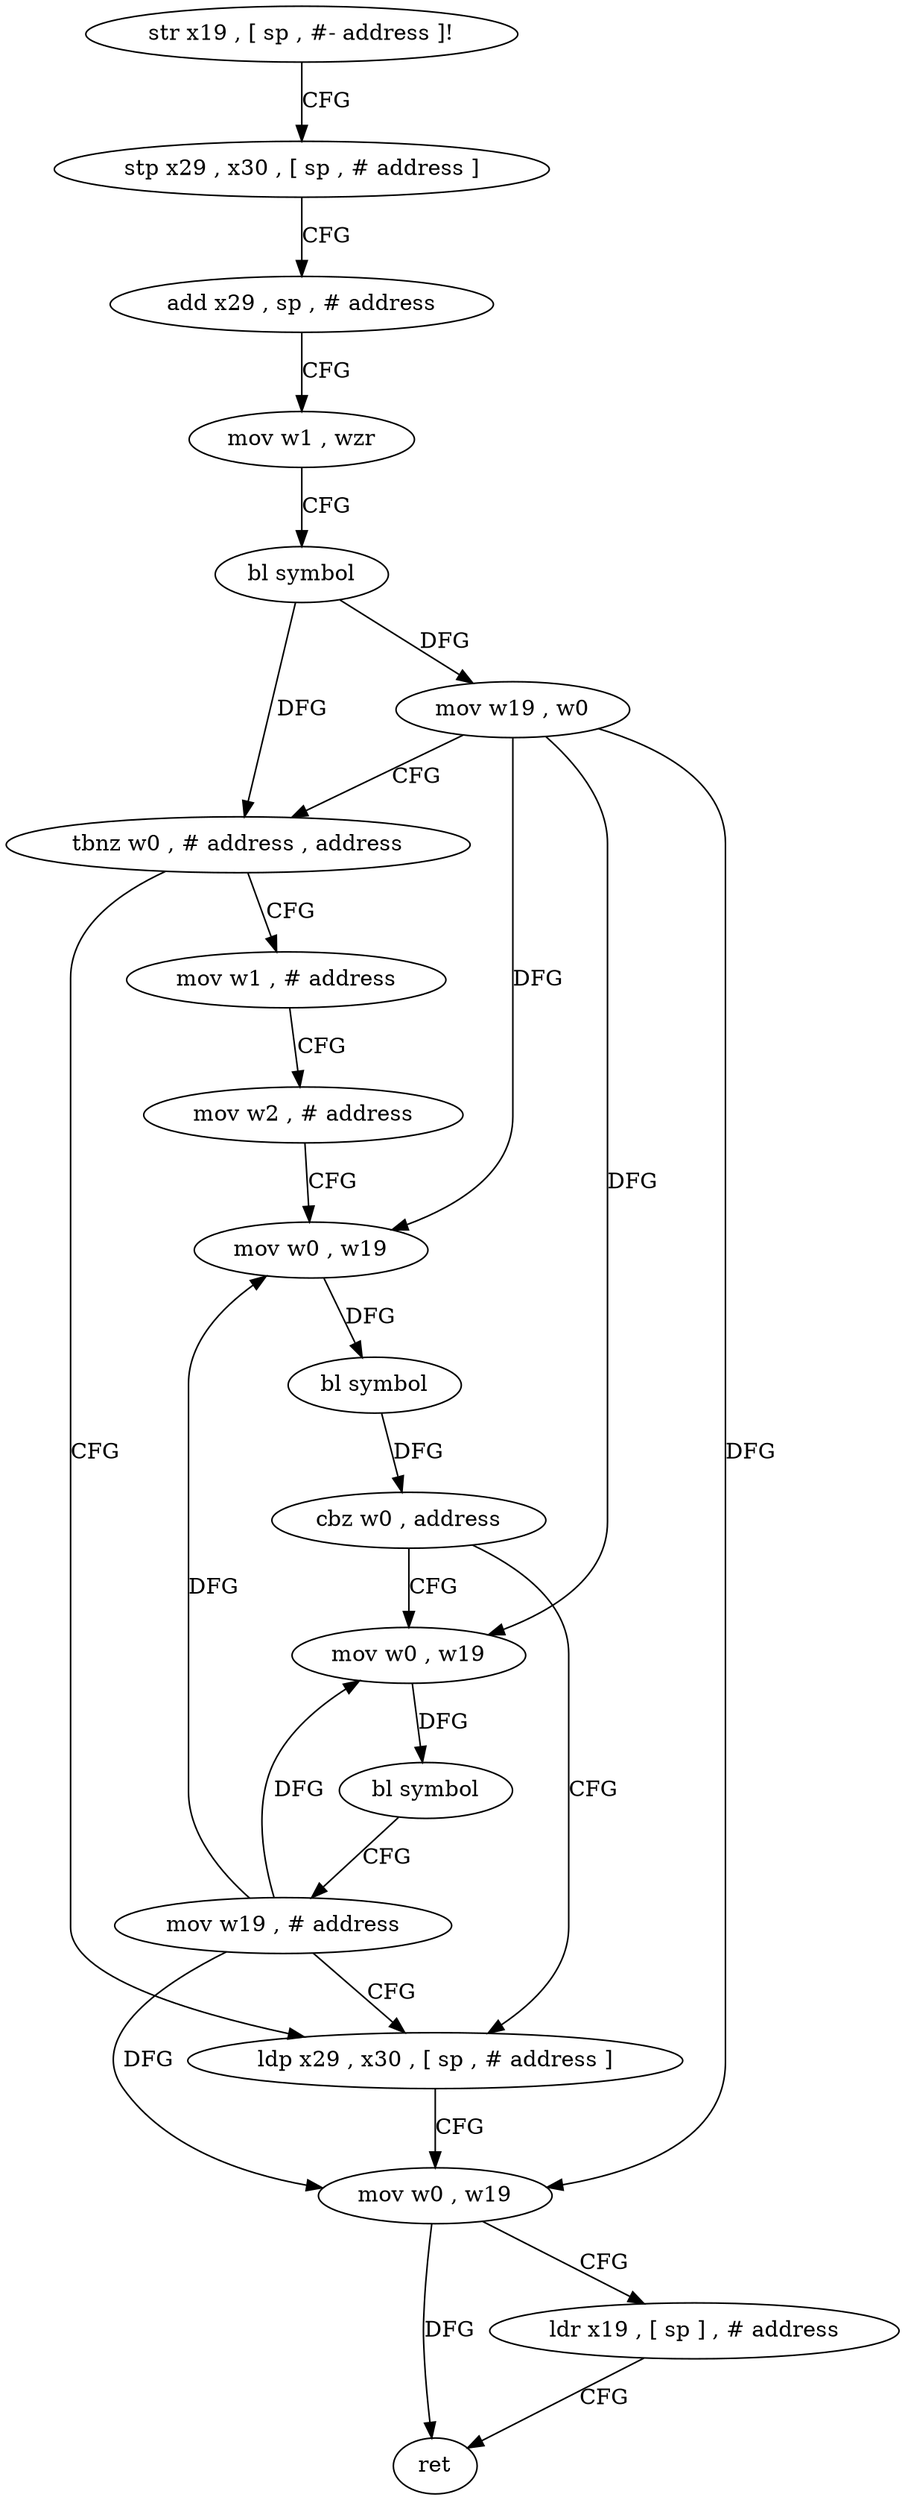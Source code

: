 digraph "func" {
"4206264" [label = "str x19 , [ sp , #- address ]!" ]
"4206268" [label = "stp x29 , x30 , [ sp , # address ]" ]
"4206272" [label = "add x29 , sp , # address" ]
"4206276" [label = "mov w1 , wzr" ]
"4206280" [label = "bl symbol" ]
"4206284" [label = "mov w19 , w0" ]
"4206288" [label = "tbnz w0 , # address , address" ]
"4206324" [label = "ldp x29 , x30 , [ sp , # address ]" ]
"4206292" [label = "mov w1 , # address" ]
"4206328" [label = "mov w0 , w19" ]
"4206332" [label = "ldr x19 , [ sp ] , # address" ]
"4206336" [label = "ret" ]
"4206296" [label = "mov w2 , # address" ]
"4206300" [label = "mov w0 , w19" ]
"4206304" [label = "bl symbol" ]
"4206308" [label = "cbz w0 , address" ]
"4206312" [label = "mov w0 , w19" ]
"4206316" [label = "bl symbol" ]
"4206320" [label = "mov w19 , # address" ]
"4206264" -> "4206268" [ label = "CFG" ]
"4206268" -> "4206272" [ label = "CFG" ]
"4206272" -> "4206276" [ label = "CFG" ]
"4206276" -> "4206280" [ label = "CFG" ]
"4206280" -> "4206284" [ label = "DFG" ]
"4206280" -> "4206288" [ label = "DFG" ]
"4206284" -> "4206288" [ label = "CFG" ]
"4206284" -> "4206328" [ label = "DFG" ]
"4206284" -> "4206300" [ label = "DFG" ]
"4206284" -> "4206312" [ label = "DFG" ]
"4206288" -> "4206324" [ label = "CFG" ]
"4206288" -> "4206292" [ label = "CFG" ]
"4206324" -> "4206328" [ label = "CFG" ]
"4206292" -> "4206296" [ label = "CFG" ]
"4206328" -> "4206332" [ label = "CFG" ]
"4206328" -> "4206336" [ label = "DFG" ]
"4206332" -> "4206336" [ label = "CFG" ]
"4206296" -> "4206300" [ label = "CFG" ]
"4206300" -> "4206304" [ label = "DFG" ]
"4206304" -> "4206308" [ label = "DFG" ]
"4206308" -> "4206324" [ label = "CFG" ]
"4206308" -> "4206312" [ label = "CFG" ]
"4206312" -> "4206316" [ label = "DFG" ]
"4206316" -> "4206320" [ label = "CFG" ]
"4206320" -> "4206324" [ label = "CFG" ]
"4206320" -> "4206328" [ label = "DFG" ]
"4206320" -> "4206300" [ label = "DFG" ]
"4206320" -> "4206312" [ label = "DFG" ]
}
